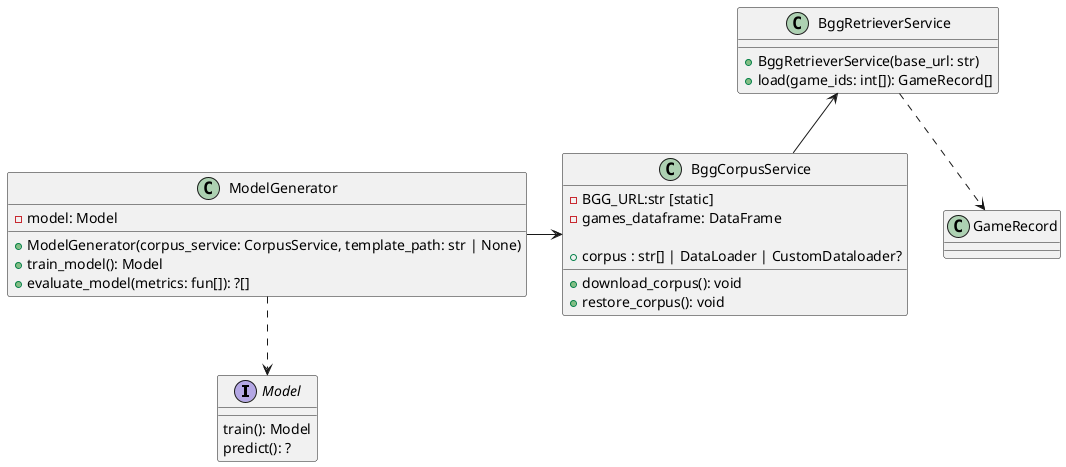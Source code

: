 @startuml
interface Model {
    train(): Model
    predict(): ?
}

class GameRecord {
}

class BggRetrieverService {
    + BggRetrieverService(base_url: str)
    + load(game_ids: int[]): GameRecord[]
}

BggRetrieverService ..> GameRecord

class BggCorpusService {
    - BGG_URL:str [static]
    - games_dataframe: DataFrame

    + corpus : str[] | DataLoader | CustomDataloader?

    + download_corpus(): void
    + restore_corpus(): void

}

BggRetrieverService <-- BggCorpusService

class ModelGenerator {
    - model: Model
    + ModelGenerator(corpus_service: CorpusService, template_path: str | None)
    + train_model(): Model
    + evaluate_model(metrics: fun[]): ?[]
}

ModelGenerator -> BggCorpusService
ModelGenerator ..> Model

'https://plantuml.com/class-diagram

@enduml